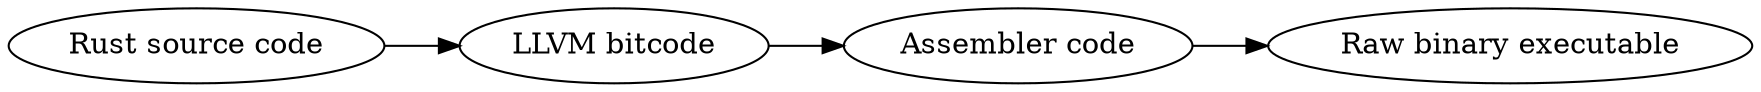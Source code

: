digraph {
    rankdir = LR;
    rust[label="Rust source code"];
    llvm[label="LLVM bitcode"];
    asm[label="Assembler code"];
    raw[label="Raw binary executable"];

    rust -> llvm -> asm -> raw;
}
